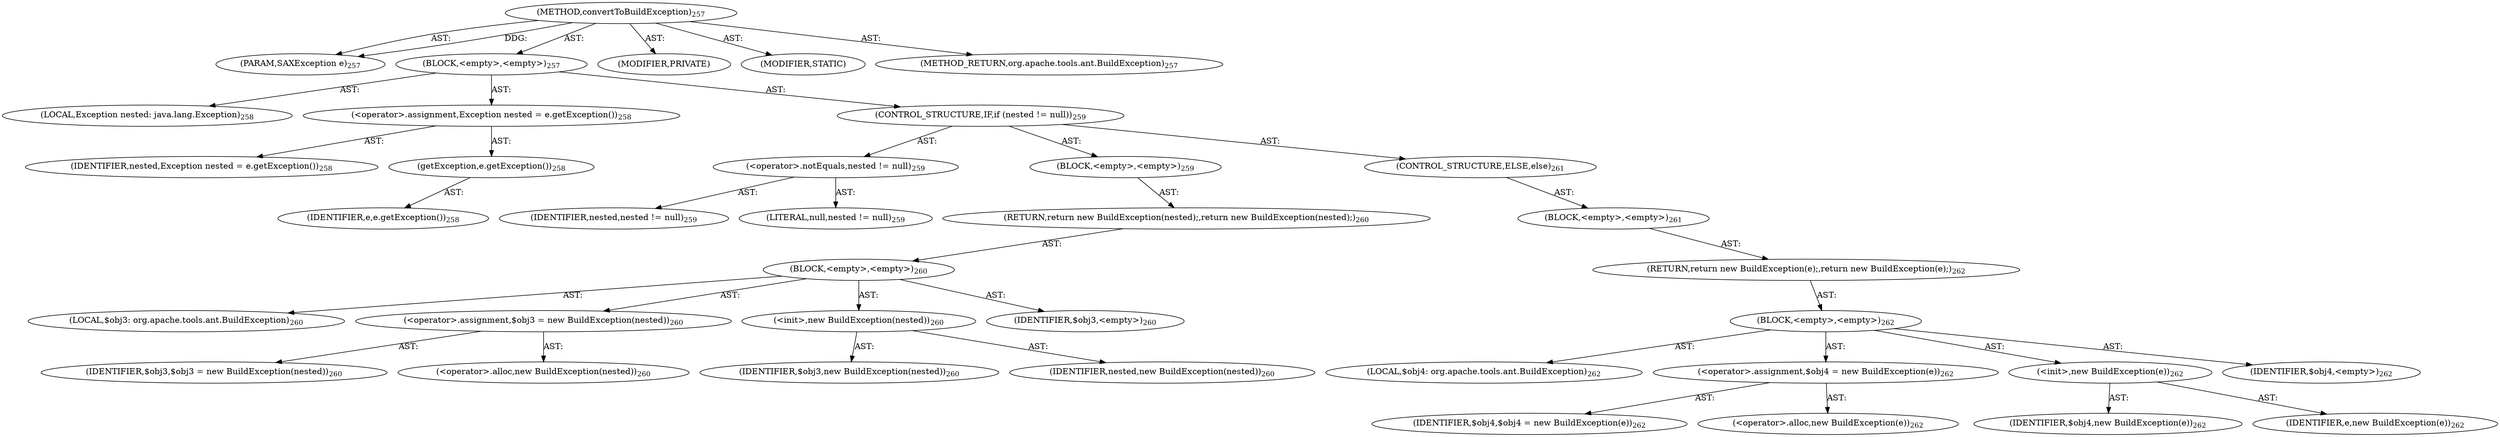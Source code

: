 digraph "convertToBuildException" {  
"111669149705" [label = <(METHOD,convertToBuildException)<SUB>257</SUB>> ]
"115964116994" [label = <(PARAM,SAXException e)<SUB>257</SUB>> ]
"25769803803" [label = <(BLOCK,&lt;empty&gt;,&lt;empty&gt;)<SUB>257</SUB>> ]
"94489280515" [label = <(LOCAL,Exception nested: java.lang.Exception)<SUB>258</SUB>> ]
"30064771128" [label = <(&lt;operator&gt;.assignment,Exception nested = e.getException())<SUB>258</SUB>> ]
"68719476760" [label = <(IDENTIFIER,nested,Exception nested = e.getException())<SUB>258</SUB>> ]
"30064771129" [label = <(getException,e.getException())<SUB>258</SUB>> ]
"68719476761" [label = <(IDENTIFIER,e,e.getException())<SUB>258</SUB>> ]
"47244640271" [label = <(CONTROL_STRUCTURE,IF,if (nested != null))<SUB>259</SUB>> ]
"30064771130" [label = <(&lt;operator&gt;.notEquals,nested != null)<SUB>259</SUB>> ]
"68719476762" [label = <(IDENTIFIER,nested,nested != null)<SUB>259</SUB>> ]
"90194313223" [label = <(LITERAL,null,nested != null)<SUB>259</SUB>> ]
"25769803804" [label = <(BLOCK,&lt;empty&gt;,&lt;empty&gt;)<SUB>259</SUB>> ]
"146028888073" [label = <(RETURN,return new BuildException(nested);,return new BuildException(nested);)<SUB>260</SUB>> ]
"25769803805" [label = <(BLOCK,&lt;empty&gt;,&lt;empty&gt;)<SUB>260</SUB>> ]
"94489280516" [label = <(LOCAL,$obj3: org.apache.tools.ant.BuildException)<SUB>260</SUB>> ]
"30064771131" [label = <(&lt;operator&gt;.assignment,$obj3 = new BuildException(nested))<SUB>260</SUB>> ]
"68719476763" [label = <(IDENTIFIER,$obj3,$obj3 = new BuildException(nested))<SUB>260</SUB>> ]
"30064771132" [label = <(&lt;operator&gt;.alloc,new BuildException(nested))<SUB>260</SUB>> ]
"30064771133" [label = <(&lt;init&gt;,new BuildException(nested))<SUB>260</SUB>> ]
"68719476764" [label = <(IDENTIFIER,$obj3,new BuildException(nested))<SUB>260</SUB>> ]
"68719476765" [label = <(IDENTIFIER,nested,new BuildException(nested))<SUB>260</SUB>> ]
"68719476766" [label = <(IDENTIFIER,$obj3,&lt;empty&gt;)<SUB>260</SUB>> ]
"47244640272" [label = <(CONTROL_STRUCTURE,ELSE,else)<SUB>261</SUB>> ]
"25769803806" [label = <(BLOCK,&lt;empty&gt;,&lt;empty&gt;)<SUB>261</SUB>> ]
"146028888074" [label = <(RETURN,return new BuildException(e);,return new BuildException(e);)<SUB>262</SUB>> ]
"25769803807" [label = <(BLOCK,&lt;empty&gt;,&lt;empty&gt;)<SUB>262</SUB>> ]
"94489280517" [label = <(LOCAL,$obj4: org.apache.tools.ant.BuildException)<SUB>262</SUB>> ]
"30064771134" [label = <(&lt;operator&gt;.assignment,$obj4 = new BuildException(e))<SUB>262</SUB>> ]
"68719476767" [label = <(IDENTIFIER,$obj4,$obj4 = new BuildException(e))<SUB>262</SUB>> ]
"30064771135" [label = <(&lt;operator&gt;.alloc,new BuildException(e))<SUB>262</SUB>> ]
"30064771136" [label = <(&lt;init&gt;,new BuildException(e))<SUB>262</SUB>> ]
"68719476768" [label = <(IDENTIFIER,$obj4,new BuildException(e))<SUB>262</SUB>> ]
"68719476769" [label = <(IDENTIFIER,e,new BuildException(e))<SUB>262</SUB>> ]
"68719476770" [label = <(IDENTIFIER,$obj4,&lt;empty&gt;)<SUB>262</SUB>> ]
"133143986202" [label = <(MODIFIER,PRIVATE)> ]
"133143986203" [label = <(MODIFIER,STATIC)> ]
"128849018889" [label = <(METHOD_RETURN,org.apache.tools.ant.BuildException)<SUB>257</SUB>> ]
  "111669149705" -> "115964116994"  [ label = "AST: "] 
  "111669149705" -> "25769803803"  [ label = "AST: "] 
  "111669149705" -> "133143986202"  [ label = "AST: "] 
  "111669149705" -> "133143986203"  [ label = "AST: "] 
  "111669149705" -> "128849018889"  [ label = "AST: "] 
  "25769803803" -> "94489280515"  [ label = "AST: "] 
  "25769803803" -> "30064771128"  [ label = "AST: "] 
  "25769803803" -> "47244640271"  [ label = "AST: "] 
  "30064771128" -> "68719476760"  [ label = "AST: "] 
  "30064771128" -> "30064771129"  [ label = "AST: "] 
  "30064771129" -> "68719476761"  [ label = "AST: "] 
  "47244640271" -> "30064771130"  [ label = "AST: "] 
  "47244640271" -> "25769803804"  [ label = "AST: "] 
  "47244640271" -> "47244640272"  [ label = "AST: "] 
  "30064771130" -> "68719476762"  [ label = "AST: "] 
  "30064771130" -> "90194313223"  [ label = "AST: "] 
  "25769803804" -> "146028888073"  [ label = "AST: "] 
  "146028888073" -> "25769803805"  [ label = "AST: "] 
  "25769803805" -> "94489280516"  [ label = "AST: "] 
  "25769803805" -> "30064771131"  [ label = "AST: "] 
  "25769803805" -> "30064771133"  [ label = "AST: "] 
  "25769803805" -> "68719476766"  [ label = "AST: "] 
  "30064771131" -> "68719476763"  [ label = "AST: "] 
  "30064771131" -> "30064771132"  [ label = "AST: "] 
  "30064771133" -> "68719476764"  [ label = "AST: "] 
  "30064771133" -> "68719476765"  [ label = "AST: "] 
  "47244640272" -> "25769803806"  [ label = "AST: "] 
  "25769803806" -> "146028888074"  [ label = "AST: "] 
  "146028888074" -> "25769803807"  [ label = "AST: "] 
  "25769803807" -> "94489280517"  [ label = "AST: "] 
  "25769803807" -> "30064771134"  [ label = "AST: "] 
  "25769803807" -> "30064771136"  [ label = "AST: "] 
  "25769803807" -> "68719476770"  [ label = "AST: "] 
  "30064771134" -> "68719476767"  [ label = "AST: "] 
  "30064771134" -> "30064771135"  [ label = "AST: "] 
  "30064771136" -> "68719476768"  [ label = "AST: "] 
  "30064771136" -> "68719476769"  [ label = "AST: "] 
  "111669149705" -> "115964116994"  [ label = "DDG: "] 
}
